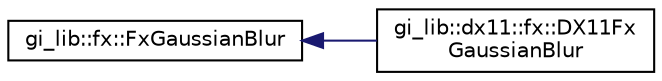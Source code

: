 digraph "Graphical Class Hierarchy"
{
  edge [fontname="Helvetica",fontsize="10",labelfontname="Helvetica",labelfontsize="10"];
  node [fontname="Helvetica",fontsize="10",shape=record];
  rankdir="LR";
  Node1 [label="gi_lib::fx::FxGaussianBlur",height=0.2,width=0.4,color="black", fillcolor="white", style="filled",URL="$classgi__lib_1_1fx_1_1_fx_gaussian_blur.html",tooltip="This class is used to perform a Gaussian blur to a texture using the GPU. "];
  Node1 -> Node2 [dir="back",color="midnightblue",fontsize="10",style="solid",fontname="Helvetica"];
  Node2 [label="gi_lib::dx11::fx::DX11Fx\lGaussianBlur",height=0.2,width=0.4,color="black", fillcolor="white", style="filled",URL="$classgi__lib_1_1dx11_1_1fx_1_1_d_x11_fx_gaussian_blur.html",tooltip="Gaussian filter. "];
}
